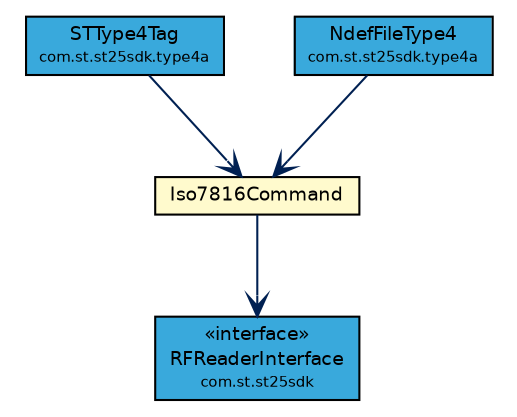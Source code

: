 #!/usr/local/bin/dot
#
# Class diagram 
# Generated by UMLGraph version R5_7_2-3-gee82a7 (http://www.umlgraph.org/)
#

digraph G {
	edge [fontname="Helvetica",fontsize=10,labelfontname="Helvetica",labelfontsize=10];
	node [fontname="Helvetica",fontsize=10,shape=plaintext];
	nodesep=0.25;
	ranksep=0.5;
	// com.st.st25sdk.RFReaderInterface
	c7330 [label=<<table title="com.st.st25sdk.RFReaderInterface" border="0" cellborder="1" cellspacing="0" cellpadding="2" port="p" bgcolor="#39a9dc" href="../RFReaderInterface.html">
		<tr><td><table border="0" cellspacing="0" cellpadding="1">
<tr><td align="center" balign="center"> &#171;interface&#187; </td></tr>
<tr><td align="center" balign="center"> RFReaderInterface </td></tr>
<tr><td align="center" balign="center"><font point-size="7.0"> com.st.st25sdk </font></td></tr>
		</table></td></tr>
		</table>>, URL="../RFReaderInterface.html", fontname="Helvetica", fontcolor="black", fontsize=9.0];
	// com.st.st25sdk.command.Iso7816Command
	c7339 [label=<<table title="com.st.st25sdk.command.Iso7816Command" border="0" cellborder="1" cellspacing="0" cellpadding="2" port="p" bgcolor="lemonChiffon" href="./Iso7816Command.html">
		<tr><td><table border="0" cellspacing="0" cellpadding="1">
<tr><td align="center" balign="center"> Iso7816Command </td></tr>
		</table></td></tr>
		</table>>, URL="./Iso7816Command.html", fontname="Helvetica", fontcolor="black", fontsize=9.0];
	// com.st.st25sdk.type4a.STType4Tag
	c7393 [label=<<table title="com.st.st25sdk.type4a.STType4Tag" border="0" cellborder="1" cellspacing="0" cellpadding="2" port="p" bgcolor="#39a9dc" href="../type4a/STType4Tag.html">
		<tr><td><table border="0" cellspacing="0" cellpadding="1">
<tr><td align="center" balign="center"> STType4Tag </td></tr>
<tr><td align="center" balign="center"><font point-size="7.0"> com.st.st25sdk.type4a </font></td></tr>
		</table></td></tr>
		</table>>, URL="../type4a/STType4Tag.html", fontname="Helvetica", fontcolor="black", fontsize=9.0];
	// com.st.st25sdk.type4a.NdefFileType4
	c7397 [label=<<table title="com.st.st25sdk.type4a.NdefFileType4" border="0" cellborder="1" cellspacing="0" cellpadding="2" port="p" bgcolor="#39a9dc" href="../type4a/NdefFileType4.html">
		<tr><td><table border="0" cellspacing="0" cellpadding="1">
<tr><td align="center" balign="center"> NdefFileType4 </td></tr>
<tr><td align="center" balign="center"><font point-size="7.0"> com.st.st25sdk.type4a </font></td></tr>
		</table></td></tr>
		</table>>, URL="../type4a/NdefFileType4.html", fontname="Helvetica", fontcolor="black", fontsize=9.0];
	// com.st.st25sdk.command.Iso7816Command NAVASSOC com.st.st25sdk.RFReaderInterface
	c7339:p -> c7330:p [taillabel="", label="", headlabel="", fontname="Helvetica", fontcolor="#002052", fontsize=10.0, color="#002052", arrowhead=open];
	// com.st.st25sdk.type4a.STType4Tag NAVASSOC com.st.st25sdk.command.Iso7816Command
	c7393:p -> c7339:p [taillabel="", label="", headlabel="", fontname="Helvetica", fontcolor="#002052", fontsize=10.0, color="#002052", arrowhead=open];
	// com.st.st25sdk.type4a.NdefFileType4 NAVASSOC com.st.st25sdk.command.Iso7816Command
	c7397:p -> c7339:p [taillabel="", label="", headlabel="", fontname="Helvetica", fontcolor="#002052", fontsize=10.0, color="#002052", arrowhead=open];
}

